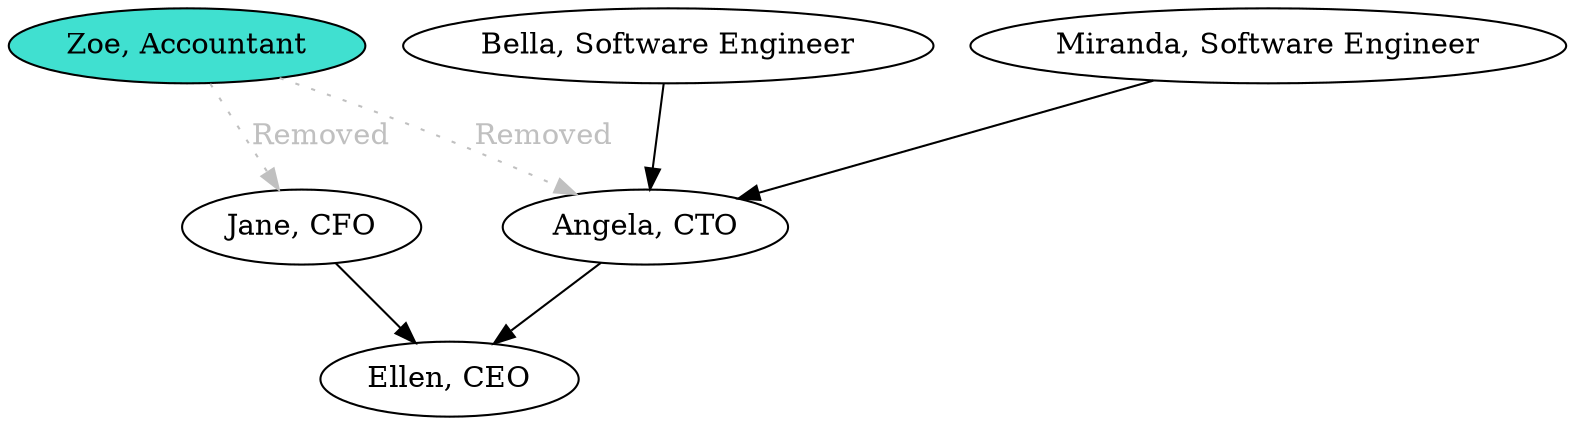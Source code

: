 digraph {
  ceo[label="Ellen, CEO"];
  cfo[label="Jane, CFO"];
  cto[label="Angela, CTO"];
  engineer_1[label="Bella, Software Engineer"];
  engineer_2[label="Miranda, Software Engineer"];
  accountant_1[label="Zoe, Accountant", fillcolor="turquoise", style="filled"];


  cto-> ceo;
  cfo -> ceo;
  engineer_1 -> cto;
  engineer_2 -> cto;
  accountant_1 -> cfo[style="dotted", label="Removed", color="gray", fontcolor="grey"];
  accountant_1 -> cto[style="dotted", label="Removed", color="gray", fontcolor="grey"];
}
